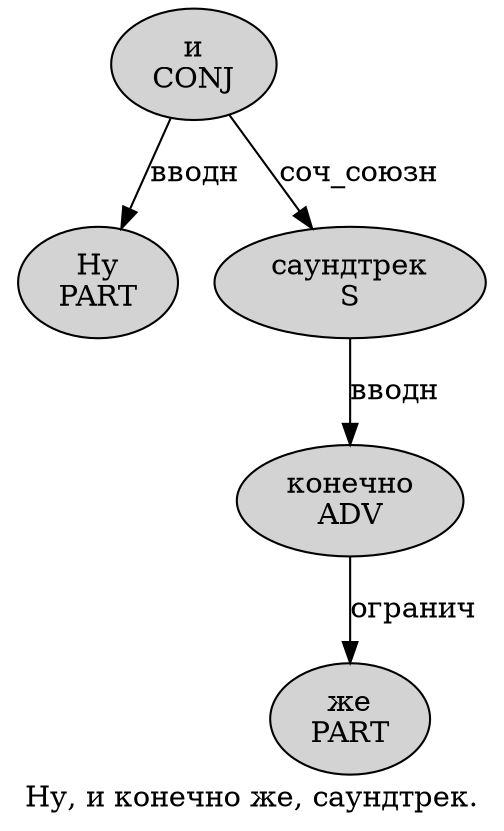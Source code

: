 digraph SENTENCE_674 {
	graph [label="Ну, и конечно же, саундтрек."]
	node [style=filled]
		0 [label="Ну
PART" color="" fillcolor=lightgray penwidth=1 shape=ellipse]
		2 [label="и
CONJ" color="" fillcolor=lightgray penwidth=1 shape=ellipse]
		3 [label="конечно
ADV" color="" fillcolor=lightgray penwidth=1 shape=ellipse]
		4 [label="же
PART" color="" fillcolor=lightgray penwidth=1 shape=ellipse]
		6 [label="саундтрек
S" color="" fillcolor=lightgray penwidth=1 shape=ellipse]
			6 -> 3 [label="вводн"]
			3 -> 4 [label="огранич"]
			2 -> 0 [label="вводн"]
			2 -> 6 [label="соч_союзн"]
}